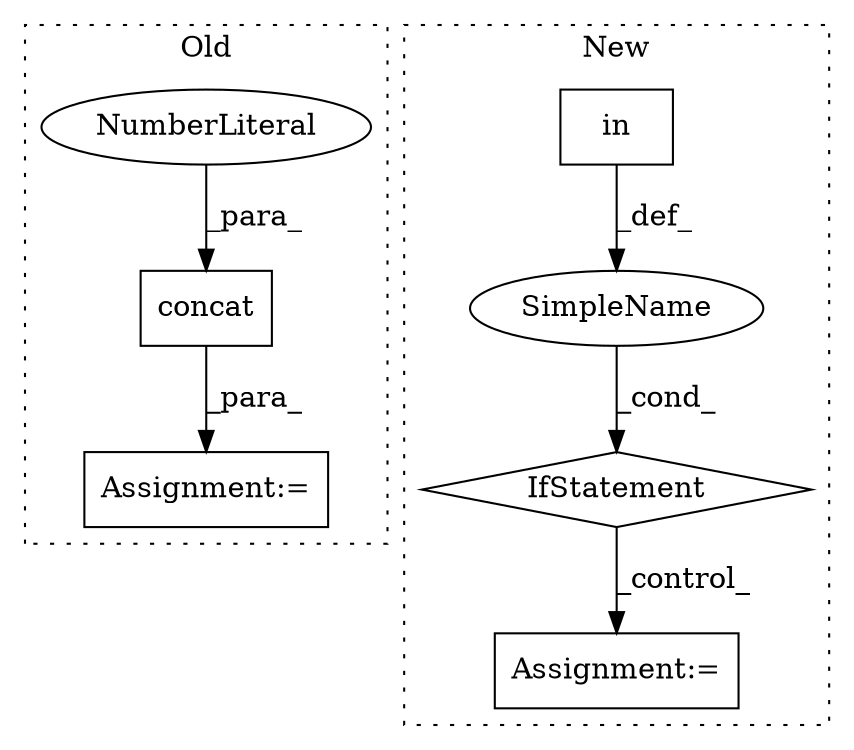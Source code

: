 digraph G {
subgraph cluster0 {
1 [label="concat" a="32" s="4840,4865" l="7,1" shape="box"];
6 [label="NumberLiteral" a="34" s="4864" l="1" shape="ellipse"];
7 [label="Assignment:=" a="7" s="5090" l="1" shape="box"];
label = "Old";
style="dotted";
}
subgraph cluster1 {
2 [label="in" a="105" s="4892" l="52" shape="box"];
3 [label="IfStatement" a="25" s="4884,4944" l="8,2" shape="diamond"];
4 [label="Assignment:=" a="7" s="4960" l="1" shape="box"];
5 [label="SimpleName" a="42" s="" l="" shape="ellipse"];
label = "New";
style="dotted";
}
1 -> 7 [label="_para_"];
2 -> 5 [label="_def_"];
3 -> 4 [label="_control_"];
5 -> 3 [label="_cond_"];
6 -> 1 [label="_para_"];
}
